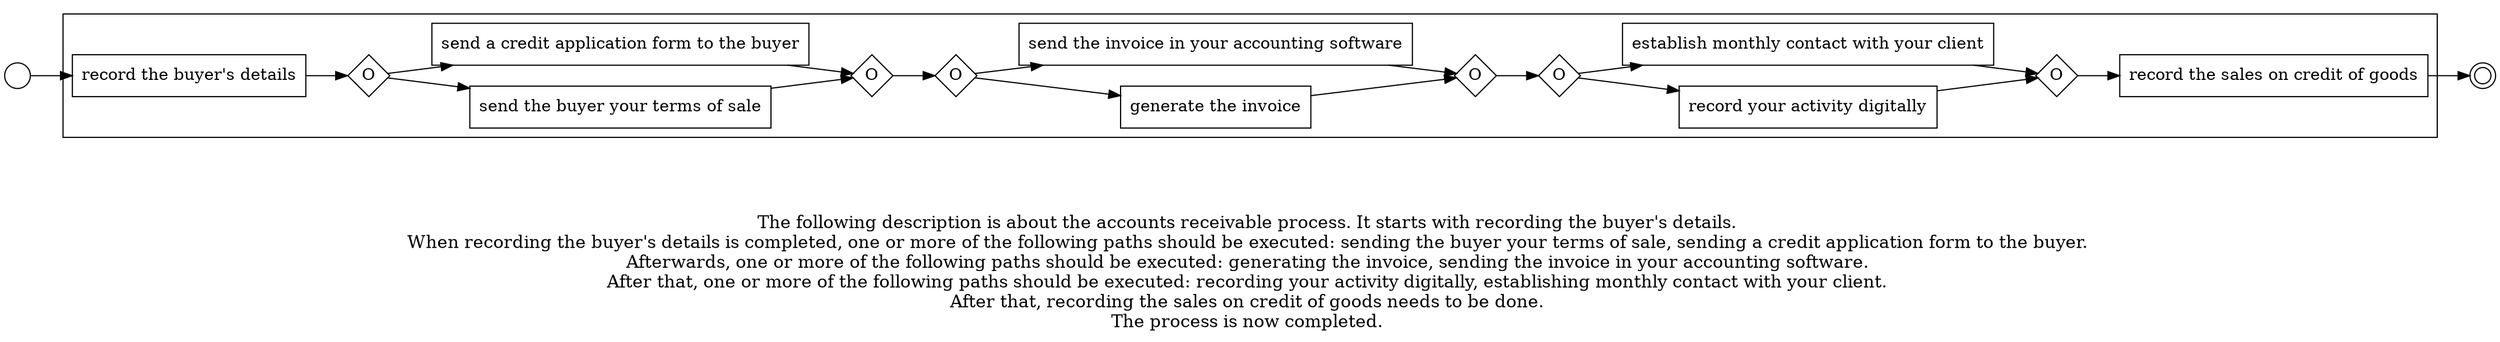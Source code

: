 digraph accounts_receivable_process_11 {
	graph [rankdir=LR]
	START_NODE [label="" shape=circle width=0.3]
	subgraph CLUSTER_0 {
		"record the buyer's details" [shape=box]
		"OR_SPLIT--2. Establish your credit practices_ASKE" [label=O fixedsize=true shape=diamond width=0.5]
		"record the buyer's details" -> "OR_SPLIT--2. Establish your credit practices_ASKE"
		"send the buyer your terms of sale" [shape=box]
		"OR_SPLIT--2. Establish your credit practices_ASKE" -> "send the buyer your terms of sale"
		"send a credit application form to the buyer" [shape=box]
		"OR_SPLIT--2. Establish your credit practices_ASKE" -> "send a credit application form to the buyer"
		"OR_JOIN--2. Establish your credit practices_ASKE" [label=O fixedsize=true shape=diamond width=0.5]
		"send the buyer your terms of sale" -> "OR_JOIN--2. Establish your credit practices_ASKE"
		"send a credit application form to the buyer" -> "OR_JOIN--2. Establish your credit practices_ASKE"
		"OR_SPLIT--3. Invoicing_B5RY" [label=O fixedsize=true shape=diamond width=0.5]
		"OR_JOIN--2. Establish your credit practices_ASKE" -> "OR_SPLIT--3. Invoicing_B5RY"
		"generate the invoice" [shape=box]
		"OR_SPLIT--3. Invoicing_B5RY" -> "generate the invoice"
		"send the invoice in your accounting software" [shape=box]
		"OR_SPLIT--3. Invoicing_B5RY" -> "send the invoice in your accounting software"
		"OR_JOIN--3. Invoicing_B5RY" [label=O fixedsize=true shape=diamond width=0.5]
		"generate the invoice" -> "OR_JOIN--3. Invoicing_B5RY"
		"send the invoice in your accounting software" -> "OR_JOIN--3. Invoicing_B5RY"
		"OR_SPLIT--4. Tracking_WJUJ" [label=O fixedsize=true shape=diamond width=0.5]
		"OR_JOIN--3. Invoicing_B5RY" -> "OR_SPLIT--4. Tracking_WJUJ"
		"record your activity digitally" [shape=box]
		"OR_SPLIT--4. Tracking_WJUJ" -> "record your activity digitally"
		"establish monthly contact with your client" [shape=box]
		"OR_SPLIT--4. Tracking_WJUJ" -> "establish monthly contact with your client"
		"OR_JOIN--4. Tracking_WJUJ" [label=O fixedsize=true shape=diamond width=0.5]
		"record your activity digitally" -> "OR_JOIN--4. Tracking_WJUJ"
		"establish monthly contact with your client" -> "OR_JOIN--4. Tracking_WJUJ"
		"record the sales on credit of goods" [shape=box]
		"OR_JOIN--4. Tracking_WJUJ" -> "record the sales on credit of goods"
	}
	START_NODE -> "record the buyer's details"
	END_NODE [label="" shape=doublecircle width=0.2]
	"record the sales on credit of goods" -> END_NODE
	fontsize=15 label="\n\n
The following description is about the accounts receivable process. It starts with recording the buyer's details. 
When recording the buyer's details is completed, one or more of the following paths should be executed: sending the buyer your terms of sale, sending a credit application form to the buyer. 
Afterwards, one or more of the following paths should be executed: generating the invoice, sending the invoice in your accounting software. 
After that, one or more of the following paths should be executed: recording your activity digitally, establishing monthly contact with your client. 
After that, recording the sales on credit of goods needs to be done. 
The process is now completed. 
"
}
